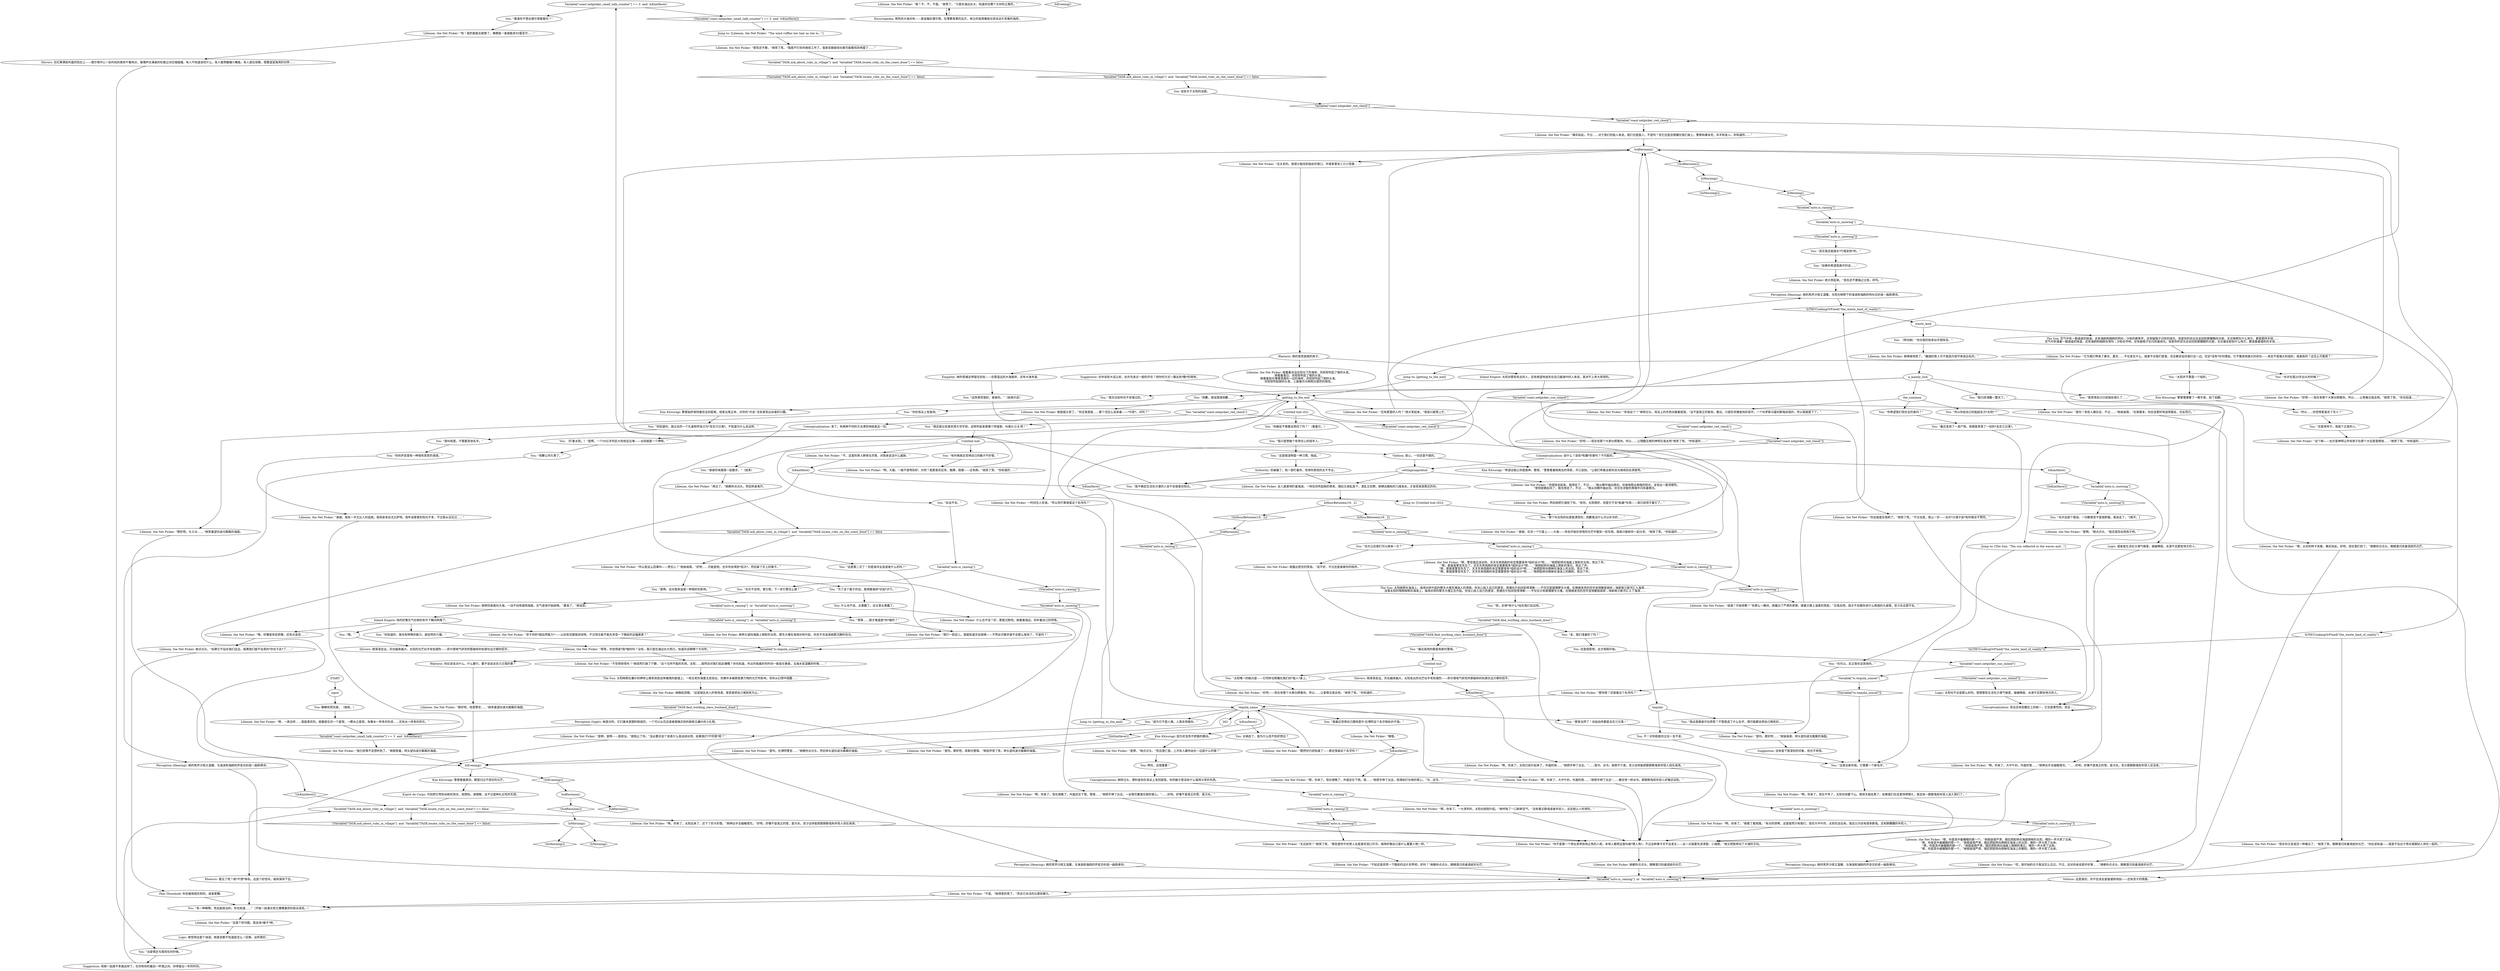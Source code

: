 # LANDS END / NETPICKER
# A dialogue featuring you, Kim, Lilienne the Netpicker, about the sun (if it's rising, setting or high in the sky) -- what the sun is, what means. THE SETTING SUN
# ==================================================
digraph G {
	  0 [label="START"];
	  1 [label="input"];
	  2 [label="Pain Threshold: 你会被烧成灰烬的。或者更糟。"];
	  3 [label="Logic: 她觉得这是个谜语。她甚至都不知道是怎么一回事。这样更好。"];
	  4 [label="Variable[\"TASK.ask_about_ruby_in_village\"]  and  Variable[\"TASK.locate_ruby_on_the_coast_done\"] == false"];
	  5 [label="Variable[\"TASK.ask_about_ruby_in_village\"]  and  Variable[\"TASK.locate_ruby_on_the_coast_done\"] == false", shape=diamond];
	  6 [label="!(Variable[\"TASK.ask_about_ruby_in_village\"]  and  Variable[\"TASK.locate_ruby_on_the_coast_done\"] == false)", shape=diamond];
	  7 [label="IsHourBetween(19,  2)"];
	  8 [label="IsHourBetween(19,  2)", shape=diamond];
	  9 [label="!(IsHourBetween(19,  2))", shape=diamond];
	  10 [label="Lilienne, the Net Picker: “啊，你来了。现在很晚了，外面还在下雪。雪很……”她把手伸了出去，一朵雪花飘落在她的掌心。“……好吧，好像不是真正的雪，是污水。”"];
	  11 [label="Lilienne, the Net Picker: “哎，刚开始的日子我没怎么见过。不过，这对你来说是件好事……”她朝你点点头，眼睛里闪烁着调皮的光芒。"];
	  12 [label="Lilienne, the Net Picker: “哈！我的鱼能去就够了。春鳕鱼一条就能卖50雷亚尔……”"];
	  13 [label="Lilienne, the Net Picker: “是啊。”她点点头。“我还是回去陪孩子吧。”"];
	  14 [label="IsMorning()"];
	  15 [label="IsMorning()", shape=diamond];
	  16 [label="!(IsMorning())", shape=diamond];
	  17 [label="IsAfternoon()"];
	  18 [label="IsAfternoon()", shape=diamond];
	  19 [label="!(IsAfternoon())", shape=diamond];
	  20 [label="Rhetoric: 她的意思是她的孩子。"];
	  21 [label="You: “太阳唯一的缺点是——它同样也照耀在我们的*敌人*身上。”"];
	  22 [label="You: “永远不会。”"];
	  23 [label="Perception (Hearing): 她的笑声沙哑又温暖，与阳光映照下的海浪和海鸥的鸣叫交织成一曲韵律诗。"];
	  24 [label="The Sun: 太阳映照在廉价的岬岸公寓和饱受战争摧残的废墟上。一栋古老的海堡尤其突出，仿佛并未被那笼罩万物的光芒所影响，将你从幻想中摇醒……"];
	  25 [label="Lilienne, the Net Picker: “它为我们带来了春天，夏天……不论发生什么，或者不论我们是谁，完全都会站在我们这一边。完全*没有*任何理由。它不像其他强大的存在——肯定不是强大的组织，或者政府？这怎么可能呢？”"];
	  26 [label="Jump to: [Lilienne, the Net Picker: \"The wind ruffles her hair as she lo...\"]"];
	  27 [label="Lilienne, the Net Picker: “谢谢。我有一半尤比人的血统。我母亲来自尤比萨特。我听说那里的阳光不多，不过我从没见过……”"];
	  28 [label="Inland Empire: 快的好像天气在她的命令下瞬间转换了。"];
	  29 [label="Lilienne, the Net Picker: “既然你已经知道了——那还保留这个名字吗？”"];
	  30 [label="Conceptualization: 说什么？说些*有趣*的事吗？不可能的。"];
	  31 [label="Lilienne, the Net Picker: 她露出悲伤的笑容。“说不好。不过还是谢谢你的陪伴。”"];
	  32 [label="Lilienne, the Net Picker: 她转头望向海面上倒影的太阳，摩天大楼在海湾对岸升起，你忍不住追逐她那沉静的目光。"];
	  33 [label="You: “所以你给自己的船起名为*太阳*？”"];
	  34 [label="Logic: 太阳也不总是那么好的。想想那些生活在沙漠气候里，植被稀疏，水源不足那些地方的人。"];
	  35 [label="Volition: 这是真的，你不应该去爱废墟和地狱——还有杏子的残香。"];
	  36 [label="Lilienne, the Net Picker: “这个嘛——也许是神明让所有原子在那个大玩意里燃烧……”她笑了笑。“你知道的……”"];
	  37 [label="Lilienne, the Net Picker: 然后她把它递给了你。“给你。太阳很好，但是它不会*粘着*东西——我已经用不着它了。”"];
	  38 [label="Lilienne, the Net Picker: “啊。大脑，一般不是特别好，对吧？我更喜欢后背，胳膊，肩膀——还有肺。”她笑了笑。“你知道的……”"];
	  39 [label="IsKimHere()"];
	  40 [label="IsKimHere()", shape=diamond];
	  41 [label="!(IsKimHere())", shape=diamond];
	  42 [label="You: “你确定不需要这把剑了吗？”（看着它。）"];
	  43 [label="IsMorning()"];
	  44 [label="IsMorning()", shape=diamond];
	  45 [label="!(IsMorning())", shape=diamond];
	  46 [label="You: “我无论如何也不会错过的。”"];
	  47 [label="waste_land"];
	  48 [label="Lilienne, the Net Picker: 她咯咯地笑了。“酗酒的男人可不是因为信守承诺出名的。”"];
	  49 [label="You: “你的耳朵上有鱼钩。”"];
	  50 [label="tequila_name"];
	  51 [label="You: “我最近觉得自己跟哈里尔·杜博阿这个名字相处的不错。”"];
	  52 [label="Rhetoric: 你应该说点什么。什么都行。要不说说龙舌兰日落的事？"];
	  53 [label="Suggestion: 没有留下很深刻的印象，但也不奇怪。"];
	  54 [label="You: “也许之后我们可以再来一次？”"];
	  55 [label="Esprit de Corps: 可别把它带到动枪的场合，他想到。请理解，这不过是种礼仪性的东西。"];
	  56 [label="Lilienne, the Net Picker: “啊，你来了。大中午的，外面的雨……”她把手伸了出去“……像往常一样冰冷。那群醉鬼和年轻人好像还没到。”"];
	  57 [label="Perception (Hearing): 她的笑声沙哑又温暖，与海浪和海鸥的声音交织成一曲韵律诗。"];
	  58 [label="Lilienne, the Net Picker: “不如还是欣赏一下眼前的这片世界吧，好吗？”她朝你点点头，眼睛里闪烁着调皮的光芒。"];
	  59 [label="getting_to_the_end"];
	  60 [label="Lilienne, the Net Picker: 什么也不说？好，那就沉默吧。她看着海边，你听着自己的呼吸。"];
	  61 [label="Lilienne, the Net Picker: “好吧——现在有那个大家伙照看你。所以……让青春见鬼去吧。”她笑了笑。“你也知道……”"];
	  62 [label="You: “谢谢你来跟我一起散步。”（结束）"];
	  63 [label="Lilienne, the Net Picker: “再见了。”她朝你点点头，然后转身离开。"];
	  64 [label="Lilienne, the Net Picker: “谢谢。在另一个行星上——大海——你会开始在奇怪的光芒中看到一些东西。很高兴能和你一起分享。”她笑了笑。“你知道的……”"];
	  65 [label="Lilienne, the Net Picker: 她摇摇头笑了。“你还真是挺……那个词怎么说来着——*可悲*，对吗？”"];
	  66 [label="Lilienne, the Net Picker: “嗯，从你的样子来看，确实如此。好吧，现在我们到了。”她朝你点点头，眼睛里闪烁着调皮的光芒。"];
	  67 [label="a_mainly_hub"];
	  68 [label="Shivers: 在红果满枝外面的阳台上——德尔塔中心一处时尚的商务午餐地点，玻璃杯在满桌的牡蛎之间交错碰撞。有人不知道该吃什么。有人推荐酸橘汁腌鱼。有人遮住双眼，想要遥望海湾的对岸……"];
	  69 [label="You: “为了这个案子的话，我得跟海岸*合拍*才行。”"];
	  70 [label="Rhetoric: 看见了吧？她*不想*争执。这是个好信号，继续保持下去。"];
	  71 [label="Conceptualization: 她转过头，塑料鱼钩在耳朵上来回摇晃。你的脑子里没有什么值得分享的东西。"];
	  72 [label="Lilienne, the Net Picker: “你不是第一个把女孩带到地之角的人呢。本地人都把这里叫做*情人角*。不过这种事今天不会发生——这一点我要先讲清楚，小酒窝。”她又把脸转向了大海的方向。"];
	  73 [label="You: “是啊。这对我来说是一种很好的影响。”"];
	  74 [label="You: “你知道的，我也有特殊的能力。超自然的力量。”"];
	  75 [label="Lilienne, the Net Picker: “等等，你觉得是*我*做的吗？没有，我只是在海边长大而已。知道风会朝哪个方向吹。”"];
	  76 [label="You: “太阳并不算是一个组织。”"];
	  77 [label="You: 不！对你肮脏的过去一言不发。"];
	  78 [label="Lilienne, the Net Picker: “是吗，那好吧……”她耸耸肩，转头望向波光粼粼的海面。"];
	  79 [label="Suggestion: 在你说些大话之前，也许先来点一般的评论？用你的方式一路达到*酷*的境地。"];
	  80 [label="You: “有一种解释。而且挺政治的。你也知道……”（开始一段漫长而又慷慨激昂的政治演说。）"];
	  81 [label="Jump to: [getting_to_the_end]"];
	  82 [label="You: “当爱情还与我同在的时候。”"];
	  83 [label="Lilienne, the Net Picker: “不。这里的男人醉得太厉害，对我来说没什么威胁。”"];
	  84 [label="You: “我只是想做个有责任心的成年人。”"];
	  85 [label="You: “我已经清醒一整天了。”"];
	  86 [label="The Sun: 空气中有一股咸咸的味道，还有海鸥和贼鸥的鸣叫；沙砾的窸窣声，还有破瓶子闪烁的绿光。但是你的目光总会回到那耀眼的光斑，无论映照在什么地方，都是那样丰饶……\n空气中弥漫着一股咸咸的味道，还有海鸥和贼鸥在哭叫；沙砾在作响，还有破瓶子在闪烁着绿光。但是你的目光总会回到那耀眼的光斑，无论被反射到什么地方，都发散着褪色的丰饶……"];
	  87 [label="Lilienne, the Net Picker: “嗯，一直这样……我挺喜欢的。就像是在另一个星球。一颗水之星球，有像水一样多的忧虑……还有水一样多的欢乐。”"];
	  88 [label="You: “最近发现了一具尸体。他倒是享受了一刻的*龙舌兰日落*。”"];
	  89 [label="Lilienne, the Net Picker: “是吗，那好吧，库斯托警探。”她轻声笑了笑，转头望向波光粼粼的海面。"];
	  90 [label="Untitled hub"];
	  91 [label="You: （盯着太阳。）“是啊，一个50亿岁的巨大热核反应堆——太阳就是一个神明。”"];
	  92 [label="Shivers: 她渐渐走远，风也越来越大。太阳发出的光芒似乎有些褪色——菲尔德电气研究所那破碎的轮廓在远方朝你招手。"];
	  93 [label="Lilienne, the Net Picker: “所以是这么回事吗——责任心？”她耸耸肩。“好吧……可能是吧。也许你会得到*启示*，然后破了手上的案子。”"];
	  94 [label="You: “这是摇滚明星一种习惯。拖延。”"];
	  95 [label="the_sunnnnn"];
	  96 [label="Conceptualization: 而且还有些概念上的统一，它也是黄色的，而且……"];
	  97 [label="Lilienne, the Net Picker: 她点点头。“如果它不站在我们这边，我猜我们就不会真的*存在于此*了……”"];
	  98 [label="Variable[\"TASK.find_working_class_husband_done\"]"];
	  99 [label="Variable[\"TASK.find_working_class_husband_done\"]", shape=diamond];
	  100 [label="!(Variable[\"TASK.find_working_class_husband_done\"])", shape=diamond];
	  101 [label="You: “金，我们准备好了吗？”"];
	  102 [label="Lilienne, the Net Picker: “风很快会起来，我得走了，不过……”她从鞘中抽出佩剑。剑身映照出昏暗的阳光，呈现出一股深橙色。\n“很快就要起风了，我也得走了，不过……”她从剑鞘中抽出剑。剑刃在浓郁的黑暗中闪烁着微光。"];
	  103 [label="IsAfternoon()"];
	  104 [label="IsAfternoon()", shape=diamond];
	  105 [label="!(IsAfternoon())", shape=diamond];
	  106 [label="Lilienne, the Net Picker: “没关系的。我很少能找到独处的借口，毕竟家里有三只小怪兽……”"];
	  107 [label="Perception (Hearing): 她的笑声沙哑又温暖，与海浪和海鸥的声音交织成一曲韵律诗。"];
	  108 [label="The Sun: 太阳映照在海浪上，海湾对岸升起的摩天大楼充满迷人的诱惑。你全心投入自己的感官，思绪在片刻间变得清晰——不仅仅是玻璃摩天大楼，在微微发亮的空中显得脆弱易碎；埃斯佩兰斯河汇入海湾……\n没落太阳的残辉映照在海浪上，海湾对岸的摩天大楼正在升起。你全心投入自己的感官，思绪在片刻间变得清晰——不仅仅只有玻璃摩天大楼，在微微发亮的空中显得脆弱易碎；埃斯佩兰斯河汇入了海湾……"];
	  109 [label="You: “这是全新的我。它需要一个新名字。”"];
	  110 [label="You: “因为它不是人类。人类会背叛你。”"];
	  111 [label="You: “也许在我20岁出头的时候？”"];
	  112 [label="You: “有时候我总觉得自己的脑子不好使。”"];
	  113 [label="settingsunprehub"];
	  114 [label="Lilienne, the Net Picker: “我？不，不，不是。”她笑了。“只是在海边长大。知道风往哪个方向吹之类的。”"];
	  115 [label="Lilienne, the Net Picker: “我们一到这儿，我就知道天会放晴——不然这次散步就不会那么愉快了，不是吗？”"];
	  116 [label="Encyclopedia: 锈色的大海对岸——是金融区德尔塔。在薄雾笼罩的远方，林立的高塔像是在控诉这片贫瘠的海岸。"];
	  117 [label="You: “这样感觉很好。谢谢你。”（结束约会）"];
	  118 [label="Lilienne, the Net Picker: “还有那里的人吗？”她大笑起来。“很高兴能帮上忙。”"];
	  119 [label="You: 什么也不说。太愚蠢了。这主意太愚蠢了。"];
	  120 [label="You: “哦。”"];
	  121 [label="Perception (Sight): 她是对的。它们基本是塑料制成的，一个可以从花店或者报摊买到的新鲜又廉价的小礼物。"];
	  122 [label="Variable[\"coast.netpicker_red_check\"]"];
	  123 [label="Variable[\"coast.netpicker_red_check\"]", shape=diamond];
	  124 [label="!(Variable[\"coast.netpicker_red_check\"])", shape=diamond];
	  125 [label="Lilienne, the Net Picker: “好吧——现在有那个大家伙照看你。所以……让残酷无情的神明见鬼去吧”她笑了笑。“你知道的……”"];
	  126 [label="Variable[\"auto.is_raining\"]"];
	  127 [label="Variable[\"auto.is_raining\"]", shape=diamond];
	  128 [label="!(Variable[\"auto.is_raining\"])", shape=diamond];
	  129 [label="You: “也许不会吧，管它呢。下一步打算怎么做？”"];
	  130 [label="Perception (Hearing): 她的笑声沙哑又温暖，与海浪和海鸥的声音交织成一曲韵律诗。"];
	  131 [label="You: “这是第二次了！你是海洋女巫或者什么的吗？”"];
	  132 [label="Lilienne, the Net Picker: “至于你的*超自然能力*——以后有空跟我讲讲吧，不过现在能不能先享受一下眼前的这幅美景？”"];
	  133 [label="Lilienne, the Net Picker: “不觉得奇怪吗？\"她突然打破了宁静，“这个无所不能的东西，太阳……居然会对我们如此慷慨？你也知道，外出钓鱼最好的时间一般是在黄昏，当海水变温暖的时候……”"];
	  134 [label="You: “呃，总得*有什么*站在我们这边吧。”"];
	  135 [label="Jump to: [The Sun: \"The sun reflected in the waves and...\"]"];
	  136 [label="IsEvening()"];
	  137 [label="IsEvening()", shape=diamond];
	  138 [label="!(IsEvening())", shape=diamond];
	  139 [label="Kim Kitsuragi: 警督看着佩剑，眼里闪过不信任的光芒。"];
	  140 [label="Jump to: [Untitled hub (02)]"];
	  141 [label="Variable[\"TASK.ask_about_ruby_in_village\"]  and  Variable[\"TASK.locate_ruby_on_the_coast_done\"] == false"];
	  142 [label="Variable[\"TASK.ask_about_ruby_in_village\"]  and  Variable[\"TASK.locate_ruby_on_the_coast_done\"] == false", shape=diamond];
	  143 [label="!(Variable[\"TASK.ask_about_ruby_in_village\"]  and  Variable[\"TASK.locate_ruby_on_the_coast_done\"] == false)", shape=diamond];
	  144 [label="Lilienne, the Net Picker: “啊，你来了。太阳出来了，还下了好大的雪。”她伸出手去碰触雪花。“好吧，好像不是真正的雪，是污水。至少这样能把那群醉鬼和年轻人挡在海湾。”"];
	  145 [label="Lilienne, the Net Picker: “无论如何？”她笑了笑。“那些爱吹牛的男人总是喜欢信口开河，搞得好像自己是什么重要人物一样。”"];
	  146 [label="Kim Kitsuragi: 警督始终保持着恰当的距离，他拿出笔记本，对你的“约会”没有表现出丝毫的兴趣。"];
	  147 [label="You: 还是保密吧。这才刚刚开始。"];
	  148 [label="You: （转向她）“你对我的到来似乎很惊讶。”"];
	  149 [label="You: “我不确定生活在沙漠的人会不会很喜欢阳光。”"];
	  150 [label="Lilienne, the Net Picker: “你说这个？”她转过头，耳朵上的东西也跟着摇晃。“这不是真正的鱼钩，傻瓜。只是形状像鱼钩的耳环。一个叫罗斯马雷的醉鬼给我的，所以我就留下了。”"];
	  151 [label="Lilienne, the Net Picker: “那好吧，H.D.B…….”她笑着望向波光粼粼的海面。"];
	  152 [label="Untitled hub"];
	  153 [label="You: 拜托，这很重要！"];
	  154 [label="IsKimHere()"];
	  155 [label="IsKimHere()", shape=diamond];
	  156 [label="!(IsKimHere())", shape=diamond];
	  157 [label="Variable[\"auto.is_snowing\"]"];
	  158 [label="Variable[\"auto.is_snowing\"]", shape=diamond];
	  159 [label="!(Variable[\"auto.is_snowing\"])", shape=diamond];
	  160 [label="Lilienne, the Net Picker: “啊，你来了。大中午的，外面的雪……”她伸出手去碰触雪花。“……好吧，好像不是真正的雪，是污水。至少那群醉鬼和年轻人还没来。”"];
	  161 [label="Lilienne, the Net Picker: “戒酒？开始信教？”有那么一瞬间，她露出了严肃的表情，接着又换上温柔的笑脸。“见鬼去吧。我才不会跟你讲什么喝酒的大道理，至少在这里不会。”"];
	  162 [label="Lilienne, the Net Picker: 她转回身面向大海，一动不动地凝视海面，天气逐渐开始放晴。“要来了，”她说到。"];
	  163 [label="Lilienne, the Net Picker: “不是。”她得意的笑了。“而且它会活的比那些都久。”"];
	  164 [label="Kim Kitsuragi: 警督慢慢瞥了一眼手表，拍了拍脚。"];
	  165 [label="Lilienne, the Net Picker: “我已经等不及想听到了。”她假笑着，转头望向波光粼粼的海面。"];
	  166 [label="Lilienne, the Net Picker: “啊，你来了。现在不早了，太阳也快要下山。很快天就会黑了。如果我们在这里待得够久，就会有一群醉鬼和年轻人加入我们了。”"];
	  167 [label="Lilienne, the Net Picker: “嗯，你是其中最耀眼的那一个，”她假装很严肃，随后把脸转向海面倒映的太阳，噗的一声大笑了出来。\n“嗯，你是其中最耀眼的那一个，”她假装很严肃，随后把脸转向倒映在海浪上的太阳，噗的一声大笑了出来。\n“嗯，你是其中最耀眼的那一个，”她假装很严肃，随后把脸转向海面上倒映的落日，噗的一声大笑了出来。\n“嗯，你是其中最耀眼的那一个，”她假装很严肃，随后把脸转向倒映在海浪上的朝阳，噗的一声大笑了出来。"];
	  168 [label="Authority: 别被骗了。他一直盯着你，免得你表现的太不专业。"];
	  169 [label="You: “你知道吗，我过去的一个化身称呼自己为*龙舌兰日落*。不知道为什么会这样。”"];
	  170 [label="You: “我这是跟谁开玩笑呢？不管我选了什么名字，很可能都会把自己喝死的……”"];
	  171 [label="Lilienne, the Net Picker: “是吗，杜博阿警官……”她朝你点点头，然后转头望向波光粼粼的海面。"];
	  172 [label="Lilienne, the Net Picker: “哦哦。”"];
	  173 [label="Shivers: 她渐渐走远，风也越来越大。太阳的光芒似乎有些褪色——菲尔德电气研究所那破碎的轮廓在远方朝你招手。"];
	  174 [label="You: 说些关于太阳的话题。"];
	  175 [label="You: Variable[\"coast.netpicker_red_check\"]"];
	  176 [label="Variable[\"coast.netpicker_red_check\"]", shape=diamond];
	  177 [label="!(Variable[\"coast.netpicker_red_check\"])", shape=diamond];
	  178 [label="Conceptualization: 来了。有两种不同的方法漂亮地结束这一切。"];
	  179 [label="Lilienne, the Net Picker: “确实如此。不过……对于我们的敌人来说，我们也是敌人，不是吗？但它还是会照耀在我们身上。警察和康米党，杀手和圣人。你知道的……”"];
	  180 [label="Lilienne, the Net Picker: “好吧——现在有那个大家伙照看你。所以……让爱情见鬼去吧。”她笑了笑。“你知道的……”"];
	  181 [label="Suggestion: 和她一起差不多就这样了。在你和你的最后一杯酒之间，你得留出一年的时间。"];
	  182 [label="Variable[\"auto.is_snowing\"]"];
	  183 [label="Variable[\"auto.is_snowing\"]", shape=diamond];
	  184 [label="!(Variable[\"auto.is_snowing\"])", shape=diamond];
	  185 [label="Lilienne, the Net Picker: “啊，你来了。”她看了看周围。“有点吃惊啊，这里居然只有我们。现在大中午的，太阳也没出来。我还以为会有很多醉鬼。还有醉醺醺的年轻人。”"];
	  186 [label="You: “也许这是个错误。一切都感觉不是很舒服。我该走了。”[离开。]"];
	  187 [label="Lilienne, the Net Picker: 女人直直地盯着海浪。一阵狂风吹起她的黑发，随后又胡乱放下，凌乱又狂野。她拂去眼前的几缕发丝，才发现渐渐靠近的你。"];
	  188 [label="You: 静静欣赏风景。（继续。）"];
	  189 [label="You: “你希望我们现在去钓鱼吗？”"];
	  190 [label="tequila!"];
	  191 [label="Lilienne, the Net Picker: “那好吧，哈里警官……”她笑着望向波光粼粼的海面。"];
	  192 [label="You: “你的声音里有一种很有意思的调调。”"];
	  193 [label="Lilienne, the Net Picker: “是吗？有些人确实会，不过……”她耸耸肩。“在我看来，你应该更好地选择盟友，仅此而已。”"];
	  194 [label="Lilienne, the Net Picker: “是啊，是啊——是政治。”她阻止了你。“没必要对这个发表什么高谈阔论吧。如果我们*不同意*呢？”"];
	  195 [label="Lilienne, the Net Picker: “这是个好问题。我会选*绳子*吧。”"];
	  196 [label="You: “还是老样子。我是个正直的人。”"];
	  197 [label="Volition: 放心。一切还是不错的。"];
	  198 [label="Variable[\"auto.is_raining\"]"];
	  199 [label="Variable[\"auto.is_raining\"]", shape=diamond];
	  200 [label="!(Variable[\"auto.is_raining\"])", shape=diamond];
	  201 [label="Lilienne, the Net Picker: “啊，你来了。一大清早的，太阳也刚刚升起。”她呼吸了一口新鲜空气。“没有看见醉鬼或者年轻人，这还挺让人吃惊的。”"];
	  202 [label="You: “其实我还挺擅长*行程安排*的。”"];
	  203 [label="You: “抱歉，我说我很抱歉……”"];
	  204 [label="Empathy: 她的思绪还停留在别处——在那遥远的大海彼岸，还有大海本身。"];
	  205 [label="Lilienne, the Net Picker: 她朝你点点头，眼睛里闪烁着调皮的光芒。"];
	  206 [label="Variable[\"coast.netpicker_sun_inland\"]"];
	  207 [label="Variable[\"coast.netpicker_sun_inland\"]", shape=diamond];
	  208 [label="!(Variable[\"coast.netpicker_sun_inland\"])", shape=diamond];
	  209 [label="Variable[\"tc.tequila_sunset\"]"];
	  210 [label="Variable[\"tc.tequila_sunset\"]", shape=diamond];
	  211 [label="!(Variable[\"tc.tequila_sunset\"])", shape=diamond];
	  212 [label="Lilienne, the Net Picker: “那你呢？还留着这个名号吗？”"];
	  213 [label="You: “也可以。反正我也没其他的。”"];
	  214 [label="Kim Kitsuragi: 因为尼龙而不舒服的挪动。"];
	  215 [label="Lilienne, the Net Picker: “啊，你来了。现在很晚了，外面还在下雨。很……”她把手伸了出去，雨滴拍打在她的掌心。“冷。冰冷。”"];
	  216 [label="Variable[\"auto.is_raining\"]"];
	  217 [label="Variable[\"auto.is_raining\"]", shape=diamond];
	  218 [label="!(Variable[\"auto.is_raining\"])", shape=diamond];
	  219 [label="Lilienne, the Net Picker: “啊，警官就应该这样。天天东奔西跑的肯定需要很多*组织设计*吧……”她把脸转向海面上倒影的太阳，笑出了声。\n“啊，那就是警官先生了。天天东奔西跑的肯定需要很多*组织设计*吧……”她把脸转向海面上倒影的落日，笑出了声。\n“啊，那就是警官先生了。天天东奔西跑的肯定需要很多*组织设计*吧……”她把脸转向倒映在海浪上的太阳，笑出了声。\n“啊，那就是警官先生了。天天东奔西跑的肯定需要很多*组织设计*吧……”她把脸转向倒映在海浪上的朝阳，笑出了声。"];
	  220 [label="You: “如果你希望我离开的话……”"];
	  221 [label="Inland Empire: 太阳对那些死去的人，还有绝望地迷失在自己脑海中的人来说，是派不上多大用场的。"];
	  222 [label="Lilienne, the Net Picker: 她眯起双眼。“这是瑞瓦肖人的常用语。意思是把自己喝到死为止。”"];
	  223 [label="You: “我叫哈里，不需要其他名字。”"];
	  224 [label="Jump to: [getting_to_the_end]"];
	  225 [label="You: “所以……你觉得是谁杀了吊人？”"];
	  226 [label="Untitled hub (02)"];
	  227 [label="You: “那个叫太阳的玩意挺漂亮的，抱歉我没什么可以补充的……”"];
	  228 [label="Kim Kitsuragi: “希望这能让你提提神，警探，”警督看着她离去的背影，开口说到。“让我们带着全新的目光继续回去调查吧。”"];
	  229 [label="Lilienne, the Net Picker: “啊，你来了。太阳已经升起来了，外面的雨……”她把手伸了出去。“……很冷。冰冷。我倒不介意。至少这样能把那群醉鬼和年轻人挡在海湾。”"];
	  230 [label="Variable[\"auto.is_snowing\"]"];
	  231 [label="Variable[\"auto.is_snowing\"]", shape=diamond];
	  232 [label="!(Variable[\"auto.is_snowing\"])", shape=diamond];
	  233 [label="IsTHCCookingOrFixed(\"the_waste_land_of_reality\")"];
	  234 [label="IsTHCCookingOrFixed(\"the_waste_land_of_reality\")", shape=diamond];
	  235 [label="!(IsTHCCookingOrFixed(\"the_waste_land_of_reality\"))", shape=diamond];
	  236 [label="Lilienne, the Net Picker: “现在你又变成另一种傻瓜了。”她笑了笑，眼睛里闪烁着调皮的光芒。“你应该知道——我是不会出于责任感跟别人待在一起的。”"];
	  237 [label="Lilienne, the Net Picker: 她大笑起来。“现在还不要操之过急，好吗。”"];
	  238 [label="Variable[\"auto.is_raining\"]  or  Variable[\"auto.is_snowing\"]"];
	  239 [label="Variable[\"auto.is_raining\"]  or  Variable[\"auto.is_snowing\"]", shape=diamond];
	  240 [label="!(Variable[\"auto.is_raining\"]  or  Variable[\"auto.is_snowing\"])", shape=diamond];
	  241 [label="You: “等等……刚才难道是*你*做的？”"];
	  242 [label="Lilienne, the Net Picker: “哦，好像是有些骄傲，还有点迷信……”"];
	  243 [label="Logic: 或者是生活在沙漠气候里，植被稀疏，水源不足那些地方的人。"];
	  244 [label="Lilienne, the Net Picker: “你这就是在挑刺了。”她笑了笑。“不过也是，我让一步——也许*沙漠子民*有时候会不赞同。”"];
	  245 [label="Variable[\"coast.netpicker_small_talk_counter\"] == 3  and  IsKimHere()"];
	  246 [label="Variable[\"coast.netpicker_small_talk_counter\"] == 3  and  IsKimHere()", shape=diamond];
	  247 [label="!(Variable[\"coast.netpicker_small_talk_counter\"] == 3  and  IsKimHere())", shape=diamond];
	  248 [label="You: “难道你不想去德尔塔看看吗？”"];
	  249 [label="You: “我还是比较喜欢用大写字母，这样听起来更像个阴谋家。叫我H.D.B.吧！”"];
	  250 [label="You: “那是当然了！自始自终都是龙舌兰日落！”"];
	  251 [label="IsKimHere()"];
	  252 [label="IsKimHere()", shape=diamond];
	  253 [label="!(IsKimHere())", shape=diamond];
	  254 [label="You: 太病态了。我为什么找不到好想法？"];
	  255 [label="Lilienne, the Net Picker: “是啊，”她点点头。“而且很仁慈。上次有人跟你站在一边是什么时候？”"];
	  256 [label="You: “抱歉让你久等了。”"];
	  257 [label="You: “我觉得自己已经独处很久了……”"];
	  258 [label="Lilienne, the Net Picker: 她看着沐浴在阳光下的海岸，风轻轻吹起了她的头发。\n她看着落日，风轻轻吹起了她的头发。\n她看着阳光慢慢洒满另一边的海岸，风轻轻吹起了她的头发。\n风轻轻吹起她的头发，上面被月光映照出银色的斑纹。"];
	  259 [label="Lilienne, the Net Picker: “感觉还不赖，”她笑了笑。“我就不打扰你继续工作了。我家双胞胎现在都可能都找到地雷了……”"];
	  260 [label="Lilienne, the Net Picker: 一时间无人言语。“所以你打算保留这个名号吗？”"];
	  261 [label="You: “最近我用的都是库斯托警探。”"];
	  0 -> 1
	  1 -> 188
	  2 -> 80
	  3 -> 82
	  4 -> 5
	  4 -> 6
	  5 -> 174
	  7 -> 8
	  7 -> 9
	  8 -> 127
	  9 -> 104
	  10 -> 72
	  11 -> 239
	  12 -> 68
	  14 -> 16
	  14 -> 15
	  17 -> 18
	  17 -> 19
	  19 -> 14
	  20 -> 258
	  20 -> 204
	  20 -> 221
	  21 -> 180
	  22 -> 126
	  23 -> 234
	  24 -> 222
	  25 -> 81
	  25 -> 76
	  25 -> 111
	  25 -> 135
	  26 -> 259
	  27 -> 246
	  28 -> 120
	  28 -> 242
	  28 -> 132
	  28 -> 74
	  29 -> 50
	  30 -> 113
	  30 -> 154
	  30 -> 228
	  31 -> 182
	  32 -> 210
	  33 -> 243
	  34 -> 96
	  35 -> 80
	  36 -> 103
	  37 -> 227
	  38 -> 103
	  39 -> 40
	  39 -> 41
	  40 -> 140
	  41 -> 141
	  42 -> 84
	  43 -> 44
	  43 -> 45
	  44 -> 199
	  46 -> 146
	  47 -> 148
	  47 -> 86
	  48 -> 67
	  49 -> 151
	  50 -> 224
	  50 -> 262
	  50 -> 171
	  50 -> 110
	  50 -> 51
	  50 -> 214
	  50 -> 250
	  50 -> 251
	  51 -> 172
	  52 -> 191
	  53 -> 109
	  54 -> 31
	  55 -> 141
	  56 -> 72
	  57 -> 239
	  58 -> 239
	  59 -> 193
	  59 -> 226
	  59 -> 175
	  59 -> 49
	  59 -> 118
	  59 -> 249
	  59 -> 190
	  60 -> 210
	  61 -> 103
	  62 -> 63
	  63 -> 142
	  64 -> 103
	  65 -> 131
	  66 -> 239
	  67 -> 257
	  67 -> 203
	  67 -> 46
	  67 -> 85
	  67 -> 95
	  68 -> 82
	  69 -> 119
	  70 -> 80
	  71 -> 198
	  72 -> 205
	  73 -> 238
	  74 -> 75
	  75 -> 133
	  76 -> 164
	  77 -> 109
	  78 -> 53
	  79 -> 59
	  80 -> 195
	  81 -> 59
	  82 -> 181
	  83 -> 39
	  84 -> 94
	  85 -> 11
	  86 -> 25
	  87 -> 246
	  88 -> 213
	  89 -> 136
	  90 -> 92
	  90 -> 21
	  91 -> 256
	  92 -> 155
	  93 -> 73
	  93 -> 130
	  93 -> 69
	  94 -> 168
	  95 -> 33
	  95 -> 189
	  95 -> 150
	  96 -> 96
	  97 -> 2
	  98 -> 100
	  98 -> 101
	  99 -> 89
	  99 -> 121
	  100 -> 261
	  101 -> 147
	  102 -> 37
	  103 -> 105
	  103 -> 106
	  104 -> 217
	  105 -> 43
	  106 -> 20
	  107 -> 239
	  108 -> 134
	  109 -> 166
	  110 -> 194
	  111 -> 61
	  112 -> 38
	  113 -> 187
	  113 -> 149
	  113 -> 102
	  114 -> 116
	  115 -> 210
	  116 -> 114
	  117 -> 260
	  118 -> 23
	  119 -> 60
	  120 -> 173
	  121 -> 246
	  122 -> 124
	  122 -> 125
	  123 -> 179
	  124 -> 30
	  125 -> 103
	  126 -> 128
	  126 -> 129
	  127 -> 216
	  128 -> 183
	  129 -> 162
	  130 -> 239
	  131 -> 115
	  132 -> 210
	  133 -> 24
	  134 -> 98
	  135 -> 109
	  136 -> 138
	  136 -> 139
	  138 -> 17
	  139 -> 55
	  140 -> 227
	  141 -> 144
	  141 -> 143
	  142 -> 93
	  144 -> 72
	  145 -> 58
	  146 -> 169
	  147 -> 206
	  148 -> 48
	  149 -> 245
	  150 -> 122
	  151 -> 136
	  152 -> 112
	  152 -> 83
	  152 -> 197
	  152 -> 22
	  153 -> 71
	  154 -> 156
	  154 -> 157
	  155 -> 229
	  157 -> 160
	  157 -> 159
	  158 -> 161
	  159 -> 186
	  160 -> 72
	  161 -> 234
	  162 -> 28
	  163 -> 80
	  164 -> 225
	  165 -> 136
	  166 -> 72
	  167 -> 57
	  168 -> 187
	  168 -> 149
	  169 -> 223
	  170 -> 78
	  171 -> 136
	  172 -> 252
	  174 -> 176
	  175 -> 177
	  175 -> 178
	  176 -> 123
	  177 -> 123
	  178 -> 91
	  179 -> 103
	  180 -> 103
	  181 -> 141
	  182 -> 184
	  182 -> 185
	  183 -> 10
	  184 -> 167
	  185 -> 72
	  186 -> 13
	  187 -> 7
	  188 -> 87
	  189 -> 88
	  190 -> 170
	  190 -> 77
	  191 -> 136
	  192 -> 27
	  193 -> 35
	  194 -> 70
	  195 -> 3
	  196 -> 36
	  197 -> 113
	  197 -> 228
	  198 -> 200
	  198 -> 201
	  199 -> 230
	  200 -> 231
	  201 -> 72
	  202 -> 220
	  203 -> 65
	  204 -> 117
	  205 -> 239
	  206 -> 208
	  206 -> 209
	  207 -> 244
	  208 -> 34
	  209 -> 211
	  209 -> 212
	  210 -> 52
	  211 -> 109
	  212 -> 50
	  213 -> 78
	  214 -> 89
	  214 -> 255
	  215 -> 72
	  216 -> 218
	  216 -> 219
	  217 -> 56
	  218 -> 158
	  219 -> 108
	  220 -> 237
	  221 -> 207
	  222 -> 99
	  223 -> 192
	  224 -> 59
	  225 -> 196
	  226 -> 62
	  226 -> 42
	  226 -> 54
	  227 -> 64
	  229 -> 72
	  230 -> 232
	  230 -> 233
	  231 -> 145
	  232 -> 202
	  233 -> 235
	  233 -> 236
	  234 -> 47
	  235 -> 206
	  236 -> 239
	  237 -> 23
	  238 -> 240
	  238 -> 241
	  239 -> 163
	  240 -> 32
	  241 -> 115
	  242 -> 97
	  243 -> 96
	  244 -> 96
	  245 -> 248
	  245 -> 247
	  246 -> 165
	  247 -> 26
	  248 -> 12
	  249 -> 152
	  250 -> 78
	  251 -> 253
	  251 -> 254
	  252 -> 215
	  253 -> 89
	  254 -> 29
	  255 -> 153
	  256 -> 107
	  257 -> 66
	  258 -> 59
	  259 -> 4
	  260 -> 50
	  261 -> 90
}

